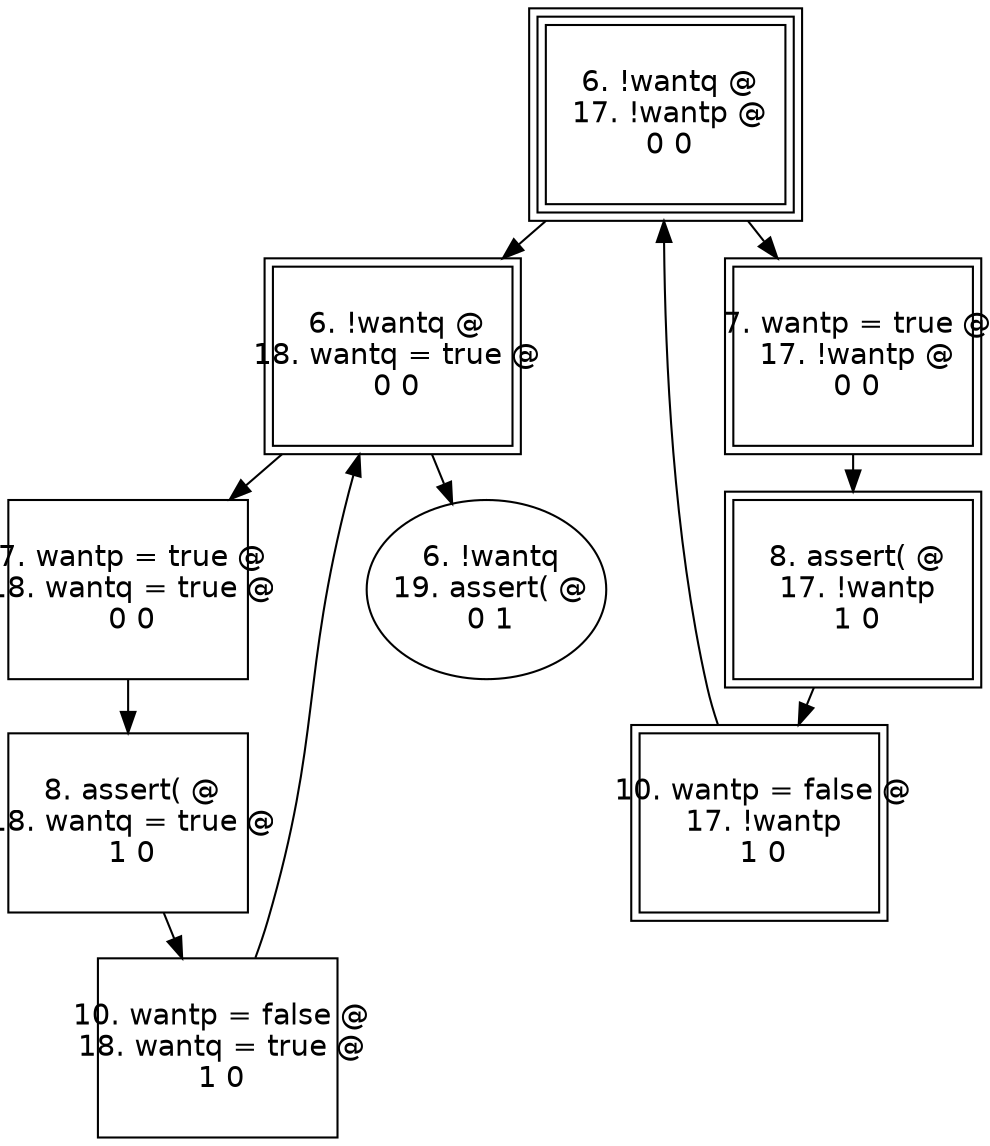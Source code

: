 digraph "" {
  graph [size="16,12",ranksep=.25];               
  node [shape=box,fontname=Helvetica,fontsize=14];
  node [width=1.6,height=1.2,fixedsize=true];     
 0 [label=" 6. !wantq @\n 17. !wantp @\n 0 0\n"peripheries=3];
 1 [label=" 7. wantp = true @\n 17. !wantp @\n 0 0\n"peripheries=2];
 2 [label=" 8. assert( @\n 17. !wantp\n 1 0\n"peripheries=2];
 3 [label=" 10. wantp = false @\n 17. !wantp\n 1 0\n"peripheries=2];
 4 [label=" 6. !wantq @\n 18. wantq = true @\n 0 0\n"peripheries=2];
 5 [label=" 7. wantp = true @\n 18. wantq = true @\n 0 0\n"peripheries=1];
 6 [label=" 8. assert( @\n 18. wantq = true @\n 1 0\n"peripheries=1];
 7 [label=" 10. wantp = false @\n 18. wantq = true @\n 1 0\n"peripheries=1];
 8 [label=" 6. !wantq\n 19. assert( @\n 0 1\n" shape = ellipse peripheries=1];
 0 -> 1;
 1 -> 2;
 2 -> 3;
 3 -> 0;
 0 -> 4;
 4 -> 5;
 5 -> 6;
 6 -> 7;
 7 -> 4;
 4 -> 8;
}

